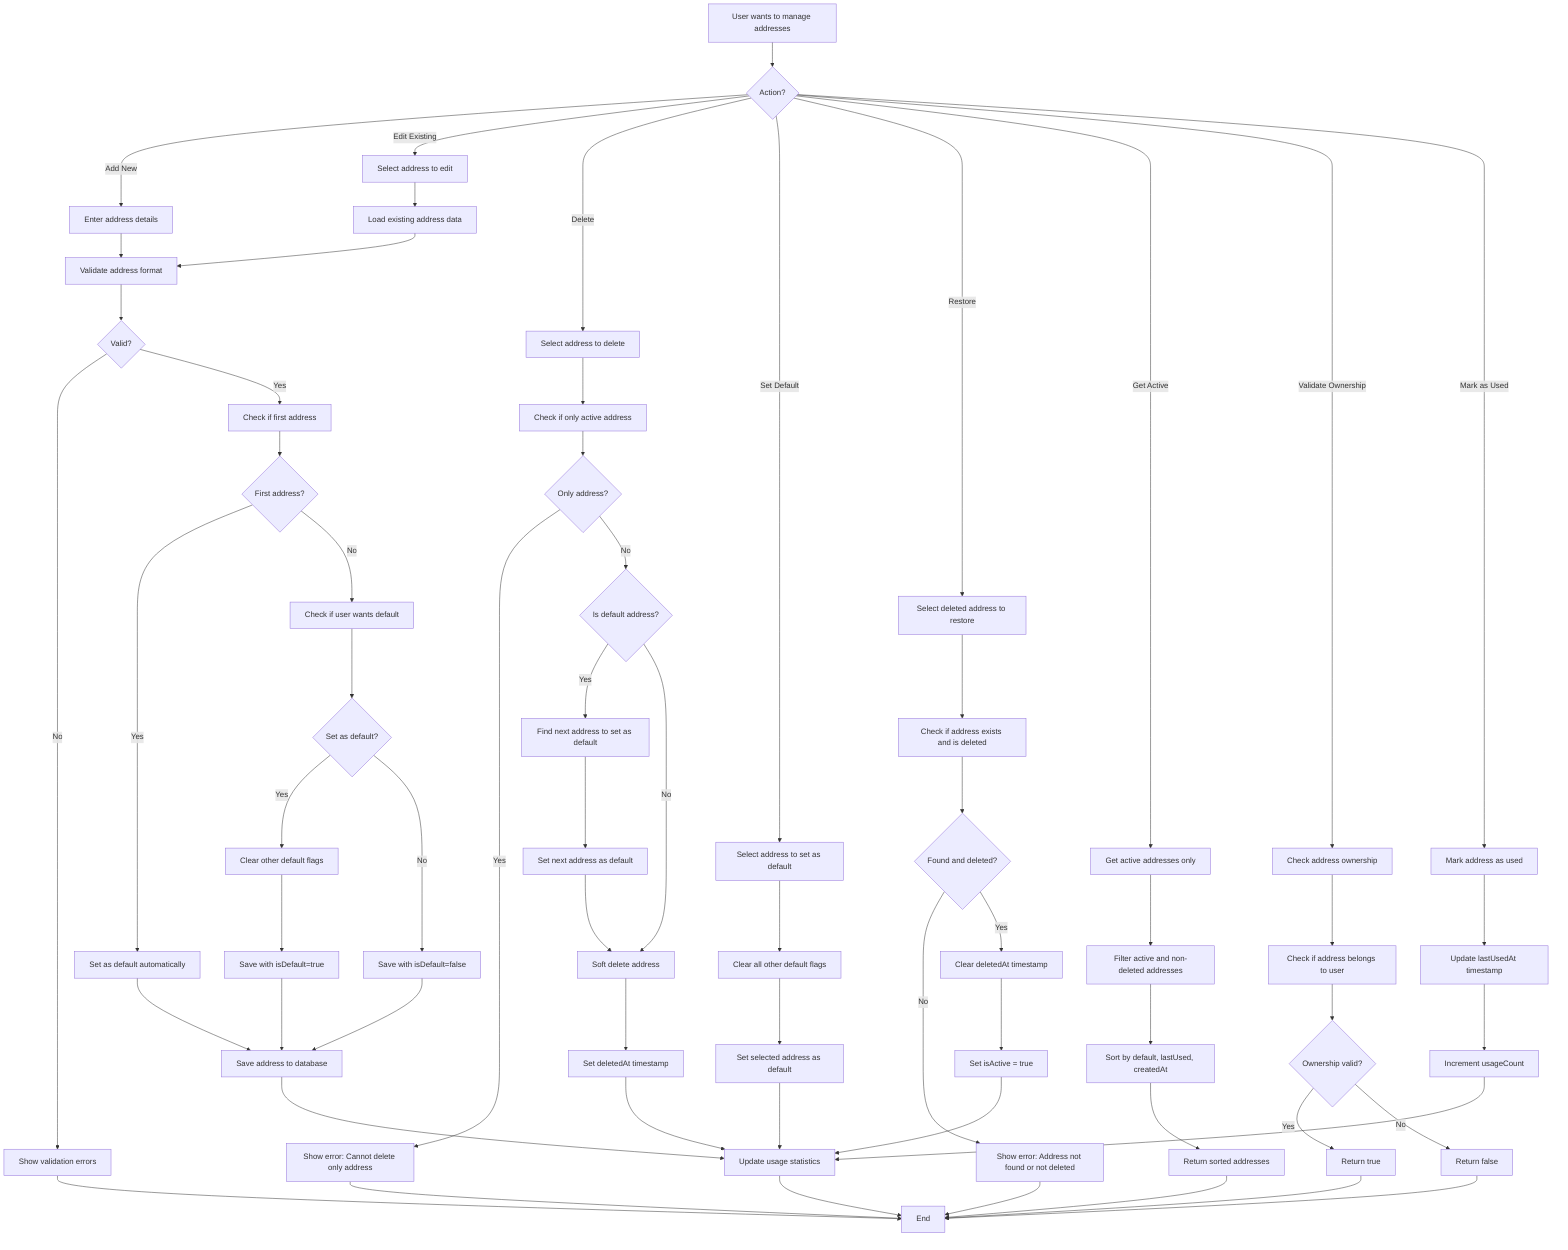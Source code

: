 %% Address Management Flow - Complete Implementation
%% View at https://mermaid.live
flowchart TD
  A[User wants to manage addresses] --> B{Action?}
  B -->|Add New| C[Enter address details]
  B -->|Edit Existing| D[Select address to edit]
  B -->|Delete| E[Select address to delete]
  B -->|Set Default| F[Select address to set as default]
  B -->|Restore| G[Select deleted address to restore]
  B -->|Get Active| H[Get active addresses only]
  B -->|Validate Ownership| I[Check address ownership]
  B -->|Mark as Used| J[Mark address as used]
  
  %% Add New Address Flow
  C --> K[Validate address format]
  K --> L{Valid?}
  L -->|No| M[Show validation errors]
  L -->|Yes| N[Check if first address]
  N --> O{First address?}
  O -->|Yes| P[Set as default automatically]
  O -->|No| Q[Check if user wants default]
  Q --> R{Set as default?}
  R -->|Yes| S[Clear other default flags]
  R -->|No| T[Save with isDefault=false]
  S --> U[Save with isDefault=true]
  T --> V[Save address to database]
  U --> V
  P --> V
  V --> W[Update usage statistics]
  
  %% Edit Address Flow
  D --> X[Load existing address data]
  X --> K
  
  %% Delete Address Flow
  E --> Y[Check if only active address]
  Y --> Z{Only address?}
  Z -->|Yes| AA[Show error: Cannot delete only address]
  Z -->|No| BB{Is default address?}
  BB -->|Yes| CC[Find next address to set as default]
  BB -->|No| DD[Soft delete address]
  CC --> EE[Set next address as default]
  EE --> DD
  DD --> FF[Set deletedAt timestamp]
  FF --> W
  
  %% Set Default Flow
  F --> GG[Clear all other default flags]
  GG --> HH[Set selected address as default]
  HH --> W
  
  %% Restore Address Flow
  G --> II[Check if address exists and is deleted]
  II --> JJ{Found and deleted?}
  JJ -->|No| KK[Show error: Address not found or not deleted]
  JJ -->|Yes| LL[Clear deletedAt timestamp]
  LL --> MM[Set isActive = true]
  MM --> W
  
  %% Get Active Addresses Flow
  H --> NN[Filter active and non-deleted addresses]
  NN --> OO[Sort by default, lastUsed, createdAt]
  OO --> PP[Return sorted addresses]
  
  %% Validate Ownership Flow
  I --> QQ[Check if address belongs to user]
  QQ --> RR{Ownership valid?}
  RR -->|Yes| SS[Return true]
  RR -->|No| TT[Return false]
  
  %% Mark as Used Flow
  J --> UU[Update lastUsedAt timestamp]
  UU --> VV[Increment usageCount]
  VV --> W
  
  %% End points
  W --> WW[End]
  M --> WW
  AA --> WW
  KK --> WW
  PP --> WW
  SS --> WW
  TT --> WW